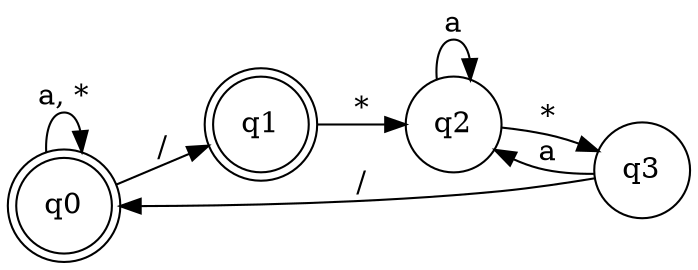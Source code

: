 digraph Es1Comma8_Dot{
rankdir=LR;
node [shape = doublecircle];
q0;
q1;
node [shape = circle];
q2 -> q2 [ label = "a" ];
q3 -> q0 [ label = "/" ];
q3 -> q2 [ label = "a" ];
q0 -> q0 [ label = "a, *" ];
q1 -> q2 [ label = "*" ];
q0 -> q1 [ label = "/" ];
q2 -> q3 [ label = "*" ];
}

